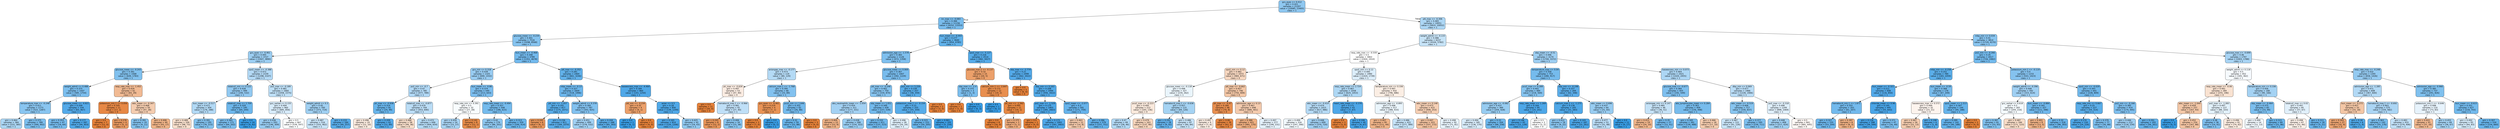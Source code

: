 digraph Tree {
node [shape=box, style="filled, rounded", color="black", fontname="helvetica"] ;
edge [fontname="helvetica"] ;
0 [label="gcs_eyes <= 0.412\ngini = 0.421\nsamples = 21207\nvalue = [10085, 23405]\nclass = 1", fillcolor="#8ec7f0"] ;
1 [label="inr_max <= -0.083\ngini = 0.366\nsamples = 11156\nvalue = [4252, 13353]\nclass = 1", fillcolor="#78bced"] ;
0 -> 1 [labeldistance=2.5, labelangle=45, headlabel="True"] ;
2 [label="glucose_mean <= -0.234\ngini = 0.401\nsamples = 7516\nvalue = [3298, 8568]\nclass = 1", fillcolor="#85c3ef"] ;
1 -> 2 ;
3 [label="gcs_eyes <= -0.461\ngini = 0.445\nsamples = 3727\nvalue = [1947, 3890]\nclass = 1", fillcolor="#9ccef2"] ;
2 -> 3 ;
4 [label="glucose_mean <= -0.243\ngini = 0.391\nsamples = 1568\nvalue = [649, 1783]\nclass = 1", fillcolor="#81c1ee"] ;
3 -> 4 ;
5 [label="weight_admit <= 0.488\ngini = 0.375\nsamples = 1507\nvalue = [585, 1754]\nclass = 1", fillcolor="#7bbeee"] ;
4 -> 5 ;
6 [label="temperature_max <= -0.248\ngini = 0.411\nsamples = 1173\nvalue = [522, 1287]\nclass = 1", fillcolor="#89c5f0"] ;
5 -> 6 ;
7 [label="gini = 0.464\nsamples = 384\nvalue = [222, 385]\nclass = 1", fillcolor="#abd6f4"] ;
6 -> 7 ;
8 [label="gini = 0.375\nsamples = 789\nvalue = [300, 902]\nclass = 1", fillcolor="#7bbeee"] ;
6 -> 8 ;
9 [label="glucose_mean <= -0.821\ngini = 0.209\nsamples = 334\nvalue = [63, 467]\nclass = 1", fillcolor="#54aae9"] ;
5 -> 9 ;
10 [label="gini = 0.353\nsamples = 47\nvalue = [19, 64]\nclass = 1", fillcolor="#74baed"] ;
9 -> 10 ;
11 [label="gini = 0.177\nsamples = 287\nvalue = [44, 403]\nclass = 1", fillcolor="#4fa8e8"] ;
9 -> 11 ;
12 [label="resp_rate_max <= -1.452\ngini = 0.429\nsamples = 61\nvalue = [64, 29]\nclass = 0", fillcolor="#f1ba93"] ;
4 -> 12 ;
13 [label="potassium_min.1 <= 0.056\ngini = 0.105\nsamples = 11\nvalue = [17, 1]\nclass = 0", fillcolor="#e78845"] ;
12 -> 13 ;
14 [label="gini = 0.0\nsamples = 7\nvalue = [12, 0]\nclass = 0", fillcolor="#e58139"] ;
13 -> 14 ;
15 [label="gini = 0.278\nsamples = 4\nvalue = [5, 1]\nclass = 0", fillcolor="#ea9a61"] ;
13 -> 15 ;
16 [label="wbc_mean <= -0.347\ngini = 0.468\nsamples = 50\nvalue = [47, 28]\nclass = 0", fillcolor="#f4ccaf"] ;
12 -> 16 ;
17 [label="gini = 0.391\nsamples = 10\nvalue = [4, 11]\nclass = 1", fillcolor="#81c1ee"] ;
16 -> 17 ;
18 [label="gini = 0.406\nsamples = 40\nvalue = [43, 17]\nclass = 0", fillcolor="#efb387"] ;
16 -> 18 ;
19 [label="spo2_mean <= -0.388\ngini = 0.472\nsamples = 2159\nvalue = [1298, 2107]\nclass = 1", fillcolor="#b3d9f5"] ;
3 -> 19 ;
20 [label="totalco2_min <= 0.122\ngini = 0.428\nsamples = 499\nvalue = [240, 532]\nclass = 1", fillcolor="#92c9f1"] ;
19 -> 20 ;
21 [label="bun_mean <= -0.517\ngini = 0.471\nsamples = 304\nvalue = [176, 288]\nclass = 1", fillcolor="#b2d9f5"] ;
20 -> 21 ;
22 [label="gini = 0.489\nsamples = 109\nvalue = [98, 73]\nclass = 0", fillcolor="#f8dfcc"] ;
21 -> 22 ;
23 [label="gini = 0.391\nsamples = 195\nvalue = [78, 215]\nclass = 1", fillcolor="#81c1ee"] ;
21 -> 23 ;
24 [label="totalco2_max <= 2.709\ngini = 0.329\nsamples = 195\nvalue = [64, 244]\nclass = 1", fillcolor="#6db7ec"] ;
20 -> 24 ;
25 [label="gini = 0.365\nsamples = 171\nvalue = [64, 202]\nclass = 1", fillcolor="#78bced"] ;
24 -> 25 ;
26 [label="gini = 0.0\nsamples = 24\nvalue = [0, 42]\nclass = 1", fillcolor="#399de5"] ;
24 -> 26 ;
27 [label="po2_max <= -0.189\ngini = 0.481\nsamples = 1660\nvalue = [1058, 1575]\nclass = 1", fillcolor="#bedff6"] ;
19 -> 27 ;
28 [label="gcs_verbal <= 0.155\ngini = 0.494\nsamples = 960\nvalue = [685, 856]\nclass = 1", fillcolor="#d7ebfa"] ;
27 -> 28 ;
29 [label="gini = 0.436\nsamples = 293\nvalue = [146, 309]\nclass = 1", fillcolor="#97cbf1"] ;
28 -> 29 ;
30 [label="gini = 0.5\nsamples = 667\nvalue = [539, 547]\nclass = 1", fillcolor="#fcfeff"] ;
28 -> 30 ;
31 [label="weight_admit <= 0.3\ngini = 0.45\nsamples = 700\nvalue = [373, 719]\nclass = 1", fillcolor="#a0d0f2"] ;
27 -> 31 ;
32 [label="gini = 0.487\nsamples = 516\nvalue = [333, 462]\nclass = 1", fillcolor="#c8e4f8"] ;
31 -> 32 ;
33 [label="gini = 0.233\nsamples = 184\nvalue = [40, 257]\nclass = 1", fillcolor="#58ace9"] ;
31 -> 33 ;
34 [label="bun_mean <= -0.468\ngini = 0.348\nsamples = 3789\nvalue = [1351, 4678]\nclass = 1", fillcolor="#72b9ed"] ;
2 -> 34 ;
35 [label="gcs_min <= 0.318\ngini = 0.439\nsamples = 1325\nvalue = [690, 1432]\nclass = 1", fillcolor="#98ccf2"] ;
34 -> 35 ;
36 [label="po2_min <= -0.7\ngini = 0.47\nsamples = 785\nvalue = [477, 789]\nclass = 1", fillcolor="#b1d8f5"] ;
35 -> 36 ;
37 [label="ph_max <= -0.938\ngini = 0.314\nsamples = 81\nvalue = [24, 99]\nclass = 1", fillcolor="#69b5eb"] ;
36 -> 37 ;
38 [label="gini = 0.496\nsamples = 19\nvalue = [12, 10]\nclass = 0", fillcolor="#fbeade"] ;
37 -> 38 ;
39 [label="gini = 0.209\nsamples = 62\nvalue = [12, 89]\nclass = 1", fillcolor="#54aae9"] ;
37 -> 39 ;
40 [label="totalco2_max <= -0.877\ngini = 0.479\nsamples = 704\nvalue = [453, 690]\nclass = 1", fillcolor="#bbddf6"] ;
36 -> 40 ;
41 [label="gini = 0.488\nsamples = 58\nvalue = [49, 36]\nclass = 0", fillcolor="#f8deca"] ;
40 -> 41 ;
42 [label="gini = 0.472\nsamples = 646\nvalue = [404, 654]\nclass = 1", fillcolor="#b3daf5"] ;
40 -> 42 ;
43 [label="bun_mean <= -0.86\ngini = 0.374\nsamples = 540\nvalue = [213, 643]\nclass = 1", fillcolor="#7bbdee"] ;
35 -> 43 ;
44 [label="resp_rate_min <= 0.391\ngini = 0.5\nsamples = 32\nvalue = [27, 28]\nclass = 1", fillcolor="#f8fcfe"] ;
43 -> 44 ;
45 [label="gini = 0.459\nsamples = 24\nvalue = [15, 27]\nclass = 1", fillcolor="#a7d3f3"] ;
44 -> 45 ;
46 [label="gini = 0.142\nsamples = 8\nvalue = [12, 1]\nclass = 0", fillcolor="#e78c49"] ;
44 -> 46 ;
47 [label="resp_rate_mean <= -0.494\ngini = 0.357\nsamples = 508\nvalue = [186, 615]\nclass = 1", fillcolor="#75bbed"] ;
43 -> 47 ;
48 [label="gini = 0.42\nsamples = 179\nvalue = [86, 201]\nclass = 1", fillcolor="#8ec7f0"] ;
47 -> 48 ;
49 [label="gini = 0.313\nsamples = 329\nvalue = [100, 414]\nclass = 1", fillcolor="#69b5eb"] ;
47 -> 49 ;
50 [label="ptt_max <= -0.352\ngini = 0.281\nsamples = 2464\nvalue = [661, 3246]\nclass = 1", fillcolor="#61b1ea"] ;
34 -> 50 ;
51 [label="mbp_mean <= -0.13\ngini = 0.327\nsamples = 1604\nvalue = [518, 1996]\nclass = 1", fillcolor="#6cb6ec"] ;
50 -> 51 ;
52 [label="ptt_min <= -1.057\ngini = 0.241\nsamples = 817\nvalue = [175, 1071]\nclass = 1", fillcolor="#59ade9"] ;
51 -> 52 ;
53 [label="gini = 0.245\nsamples = 6\nvalue = [6, 1]\nclass = 0", fillcolor="#e9965a"] ;
52 -> 53 ;
54 [label="gini = 0.236\nsamples = 811\nvalue = [169, 1070]\nclass = 1", fillcolor="#58ace9"] ;
52 -> 54 ;
55 [label="weight_admit <= 0.378\ngini = 0.395\nsamples = 787\nvalue = [343, 925]\nclass = 1", fillcolor="#82c1ef"] ;
51 -> 55 ;
56 [label="gini = 0.451\nsamples = 499\nvalue = [278, 532]\nclass = 1", fillcolor="#a0d0f3"] ;
55 -> 56 ;
57 [label="gini = 0.244\nsamples = 288\nvalue = [65, 393]\nclass = 1", fillcolor="#5aade9"] ;
55 -> 57 ;
58 [label="baseexcess_max <= -4.464\ngini = 0.184\nsamples = 860\nvalue = [143, 1250]\nclass = 1", fillcolor="#50a8e8"] ;
50 -> 58 ;
59 [label="ptt_min <= -0.234\ngini = 0.32\nsamples = 4\nvalue = [4, 1]\nclass = 0", fillcolor="#eca06a"] ;
58 -> 59 ;
60 [label="gini = 0.0\nsamples = 1\nvalue = [0, 1]\nclass = 1", fillcolor="#399de5"] ;
59 -> 60 ;
61 [label="gini = 0.0\nsamples = 3\nvalue = [4, 0]\nclass = 0", fillcolor="#e58139"] ;
59 -> 61 ;
62 [label="asian <= 0.5\ngini = 0.18\nsamples = 856\nvalue = [139, 1249]\nclass = 1", fillcolor="#4fa8e8"] ;
58 -> 62 ;
63 [label="gini = 0.165\nsamples = 814\nvalue = [120, 1206]\nclass = 1", fillcolor="#4da7e8"] ;
62 -> 63 ;
64 [label="gini = 0.425\nsamples = 42\nvalue = [19, 43]\nclass = 1", fillcolor="#90c8f0"] ;
62 -> 64 ;
65 [label="bun_mean <= -0.443\ngini = 0.277\nsamples = 3640\nvalue = [954, 4785]\nclass = 1", fillcolor="#60b1ea"] ;
1 -> 65 ;
66 [label="admission_age <= -1.578\ngini = 0.383\nsamples = 1126\nvalue = [472, 1358]\nclass = 1", fillcolor="#7ebfee"] ;
65 -> 66 ;
67 [label="aniongap_max <= -0.177\ngini = 0.473\nsamples = 119\nvalue = [80, 129]\nclass = 1", fillcolor="#b4daf5"] ;
66 -> 67 ;
68 [label="ph_max <= -0.626\ngini = 0.497\nsamples = 53\nvalue = [47, 40]\nclass = 0", fillcolor="#fbece2"] ;
67 -> 68 ;
69 [label="gini = 0.0\nsamples = 11\nvalue = [20, 0]\nclass = 0", fillcolor="#e58139"] ;
68 -> 69 ;
70 [label="hematocrit_max.1 <= -0.966\ngini = 0.481\nsamples = 42\nvalue = [27, 40]\nclass = 1", fillcolor="#bfdff7"] ;
68 -> 70 ;
71 [label="gini = 0.245\nsamples = 8\nvalue = [12, 2]\nclass = 0", fillcolor="#e9965a"] ;
70 -> 71 ;
72 [label="gini = 0.406\nsamples = 34\nvalue = [15, 38]\nclass = 1", fillcolor="#87c4ef"] ;
70 -> 72 ;
73 [label="calcium_max.1 <= -1.768\ngini = 0.395\nsamples = 66\nvalue = [33, 89]\nclass = 1", fillcolor="#82c1ef"] ;
67 -> 73 ;
74 [label="gcs_eyes <= -0.461\ngini = 0.219\nsamples = 4\nvalue = [7, 1]\nclass = 0", fillcolor="#e99355"] ;
73 -> 74 ;
75 [label="gini = 0.0\nsamples = 3\nvalue = [7, 0]\nclass = 0", fillcolor="#e58139"] ;
74 -> 75 ;
76 [label="gini = 0.0\nsamples = 1\nvalue = [0, 1]\nclass = 1", fillcolor="#399de5"] ;
74 -> 76 ;
77 [label="pco2_min <= 1.646\ngini = 0.352\nsamples = 62\nvalue = [26, 88]\nclass = 1", fillcolor="#74baed"] ;
73 -> 77 ;
78 [label="gini = 0.32\nsamples = 59\nvalue = [22, 88]\nclass = 1", fillcolor="#6ab6ec"] ;
77 -> 78 ;
79 [label="gini = 0.0\nsamples = 3\nvalue = [4, 0]\nclass = 0", fillcolor="#e58139"] ;
77 -> 79 ;
80 [label="glucose_mean <= 0.069\ngini = 0.367\nsamples = 1007\nvalue = [392, 1229]\nclass = 1", fillcolor="#78bced"] ;
66 -> 80 ;
81 [label="ptt_max <= -0.246\ngini = 0.401\nsamples = 750\nvalue = [334, 870]\nclass = 1", fillcolor="#85c3ef"] ;
80 -> 81 ;
82 [label="abs_neutrophils_mean <= -1.054\ngini = 0.454\nsamples = 311\nvalue = [177, 331]\nclass = 1", fillcolor="#a3d1f3"] ;
81 -> 82 ;
83 [label="gini = 0.404\nsamples = 23\nvalue = [23, 9]\nclass = 0", fillcolor="#efb286"] ;
82 -> 83 ;
84 [label="gini = 0.438\nsamples = 288\nvalue = [154, 322]\nclass = 1", fillcolor="#98ccf1"] ;
82 -> 84 ;
85 [label="sbp_mean <= 1.051\ngini = 0.349\nsamples = 439\nvalue = [157, 539]\nclass = 1", fillcolor="#73baed"] ;
81 -> 85 ;
86 [label="gini = 0.332\nsamples = 411\nvalue = [137, 515]\nclass = 1", fillcolor="#6eb7ec"] ;
85 -> 86 ;
87 [label="gini = 0.496\nsamples = 28\nvalue = [20, 24]\nclass = 1", fillcolor="#deeffb"] ;
85 -> 87 ;
88 [label="po2_min <= 5.226\ngini = 0.239\nsamples = 257\nvalue = [58, 359]\nclass = 1", fillcolor="#59ade9"] ;
80 -> 88 ;
89 [label="potassium_max.1 <= -0.154\ngini = 0.23\nsamples = 255\nvalue = [55, 359]\nclass = 1", fillcolor="#57ace9"] ;
88 -> 89 ;
90 [label="gini = 0.315\nsamples = 153\nvalue = [50, 205]\nclass = 1", fillcolor="#69b5eb"] ;
89 -> 90 ;
91 [label="gini = 0.061\nsamples = 102\nvalue = [5, 154]\nclass = 1", fillcolor="#3fa0e6"] ;
89 -> 91 ;
92 [label="gini = 0.0\nsamples = 2\nvalue = [3, 0]\nclass = 0", fillcolor="#e58139"] ;
88 -> 92 ;
93 [label="spo2_max <= -5.127\ngini = 0.216\nsamples = 2514\nvalue = [482, 3427]\nclass = 1", fillcolor="#55abe9"] ;
65 -> 93 ;
94 [label="glucose_max.2 <= -0.137\ngini = 0.32\nsamples = 15\nvalue = [20, 5]\nclass = 0", fillcolor="#eca06a"] ;
93 -> 94 ;
95 [label="sbp_max <= -2.4\ngini = 0.375\nsamples = 3\nvalue = [1, 3]\nclass = 1", fillcolor="#7bbeee"] ;
94 -> 95 ;
96 [label="gini = 0.0\nsamples = 1\nvalue = [1, 0]\nclass = 0", fillcolor="#e58139"] ;
95 -> 96 ;
97 [label="gini = 0.0\nsamples = 2\nvalue = [0, 3]\nclass = 1", fillcolor="#399de5"] ;
95 -> 97 ;
98 [label="calcium_min.1 <= -2.647\ngini = 0.172\nsamples = 12\nvalue = [19, 2]\nclass = 0", fillcolor="#e88e4e"] ;
94 -> 98 ;
99 [label="gini = 0.0\nsamples = 1\nvalue = [0, 1]\nclass = 1", fillcolor="#399de5"] ;
98 -> 99 ;
100 [label="ph_min <= -1.562\ngini = 0.095\nsamples = 11\nvalue = [19, 1]\nclass = 0", fillcolor="#e68843"] ;
98 -> 100 ;
101 [label="gini = 0.0\nsamples = 8\nvalue = [16, 0]\nclass = 0", fillcolor="#e58139"] ;
100 -> 101 ;
102 [label="gini = 0.375\nsamples = 3\nvalue = [3, 1]\nclass = 0", fillcolor="#eeab7b"] ;
100 -> 102 ;
103 [label="sbp_max <= -2.774\ngini = 0.21\nsamples = 2499\nvalue = [462, 3422]\nclass = 1", fillcolor="#54aae9"] ;
93 -> 103 ;
104 [label="gini = 0.0\nsamples = 5\nvalue = [6, 0]\nclass = 0", fillcolor="#e58139"] ;
103 -> 104 ;
105 [label="sbp_min <= 0.163\ngini = 0.208\nsamples = 2494\nvalue = [456, 3422]\nclass = 1", fillcolor="#53aae8"] ;
103 -> 105 ;
106 [label="po2_max <= -1.529\ngini = 0.175\nsamples = 1903\nvalue = [285, 2663]\nclass = 1", fillcolor="#4ea7e8"] ;
105 -> 106 ;
107 [label="gini = 0.0\nsamples = 1\nvalue = [4, 0]\nclass = 0", fillcolor="#e58139"] ;
106 -> 107 ;
108 [label="gini = 0.173\nsamples = 1902\nvalue = [281, 2663]\nclass = 1", fillcolor="#4ea7e8"] ;
106 -> 108 ;
109 [label="spo2_mean <= -2.077\ngini = 0.3\nsamples = 591\nvalue = [171, 759]\nclass = 1", fillcolor="#66b3eb"] ;
105 -> 109 ;
110 [label="gini = 0.463\nsamples = 12\nvalue = [14, 8]\nclass = 0", fillcolor="#f4c9aa"] ;
109 -> 110 ;
111 [label="gini = 0.286\nsamples = 579\nvalue = [157, 751]\nclass = 1", fillcolor="#62b1ea"] ;
109 -> 111 ;
112 [label="ptt_max <= -0.306\ngini = 0.465\nsamples = 10051\nvalue = [5833, 10052]\nclass = 1", fillcolor="#acd6f4"] ;
0 -> 112 [labeldistance=2.5, labelangle=-45, headlabel="False"] ;
113 [label="weight_admit <= -0.133\ngini = 0.486\nsamples = 6237\nvalue = [4104, 5782]\nclass = 1", fillcolor="#c6e3f7"] ;
112 -> 113 ;
114 [label="resp_rate_max <= -0.559\ngini = 0.5\nsamples = 3063\nvalue = [2404, 2410]\nclass = 1", fillcolor="#ffffff"] ;
113 -> 114 ;
115 [label="spo2_min <= 0.12\ngini = 0.482\nsamples = 1073\nvalue = [984, 671]\nclass = 0", fillcolor="#f7d7c0"] ;
114 -> 115 ;
116 [label="glucose_mean <= -0.118\ngini = 0.498\nsamples = 327\nvalue = [234, 262]\nclass = 1", fillcolor="#eaf5fc"] ;
115 -> 116 ;
117 [label="pco2_max <= -0.223\ngini = 0.495\nsamples = 212\nvalue = [165, 136]\nclass = 0", fillcolor="#fae9dc"] ;
116 -> 117 ;
118 [label="gini = 0.47\nsamples = 49\nvalue = [28, 46]\nclass = 1", fillcolor="#b2d9f5"] ;
117 -> 118 ;
119 [label="gini = 0.479\nsamples = 163\nvalue = [137, 90]\nclass = 0", fillcolor="#f6d4bb"] ;
117 -> 119 ;
120 [label="hematocrit_max.1 <= -0.636\ngini = 0.457\nsamples = 115\nvalue = [69, 126]\nclass = 1", fillcolor="#a5d3f3"] ;
116 -> 120 ;
121 [label="gini = 0.291\nsamples = 28\nvalue = [9, 42]\nclass = 1", fillcolor="#63b2eb"] ;
120 -> 121 ;
122 [label="gini = 0.486\nsamples = 87\nvalue = [60, 84]\nclass = 1", fillcolor="#c6e3f8"] ;
120 -> 122 ;
123 [label="ptt_max <= -0.662\ngini = 0.457\nsamples = 746\nvalue = [750, 409]\nclass = 0", fillcolor="#f3c6a5"] ;
115 -> 123 ;
124 [label="ph_max <= -0.47\ngini = 0.184\nsamples = 48\nvalue = [70, 8]\nclass = 0", fillcolor="#e88f50"] ;
123 -> 124 ;
125 [label="gini = 0.497\nsamples = 9\nvalue = [7, 6]\nclass = 0", fillcolor="#fbede3"] ;
124 -> 125 ;
126 [label="gini = 0.06\nsamples = 39\nvalue = [63, 2]\nclass = 0", fillcolor="#e6853f"] ;
124 -> 126 ;
127 [label="admission_age <= 0.13\ngini = 0.467\nsamples = 698\nvalue = [680, 401]\nclass = 0", fillcolor="#f4cbae"] ;
123 -> 127 ;
128 [label="gini = 0.386\nsamples = 421\nvalue = [481, 170]\nclass = 0", fillcolor="#eeae7f"] ;
127 -> 128 ;
129 [label="gini = 0.497\nsamples = 277\nvalue = [199, 231]\nclass = 1", fillcolor="#e4f1fb"] ;
127 -> 129 ;
130 [label="spo2_min <= 0.12\ngini = 0.495\nsamples = 1990\nvalue = [1420, 1739]\nclass = 1", fillcolor="#dbedfa"] ;
114 -> 130 ;
131 [label="resp_rate_mean <= 2.724\ngini = 0.467\nsamples = 1058\nvalue = [624, 1053]\nclass = 1", fillcolor="#aed7f4"] ;
130 -> 131 ;
132 [label="wbc_mean <= -0.414\ngini = 0.474\nsamples = 1015\nvalue = [617, 986]\nclass = 1", fillcolor="#b5daf5"] ;
131 -> 132 ;
133 [label="gini = 0.499\nsamples = 316\nvalue = [247, 266]\nclass = 1", fillcolor="#f1f8fd"] ;
132 -> 133 ;
134 [label="gini = 0.448\nsamples = 699\nvalue = [370, 720]\nclass = 1", fillcolor="#9fcff2"] ;
132 -> 134 ;
135 [label="heart_rate_mean <= -0.376\ngini = 0.171\nsamples = 43\nvalue = [7, 67]\nclass = 1", fillcolor="#4ea7e8"] ;
131 -> 135 ;
136 [label="gini = 0.0\nsamples = 3\nvalue = [3, 0]\nclass = 0", fillcolor="#e58139"] ;
135 -> 136 ;
137 [label="gini = 0.106\nsamples = 40\nvalue = [4, 67]\nclass = 1", fillcolor="#45a3e7"] ;
135 -> 137 ;
138 [label="temperature_min <= 0.336\ngini = 0.497\nsamples = 932\nvalue = [796, 686]\nclass = 0", fillcolor="#fbeee4"] ;
130 -> 138 ;
139 [label="admission_age <= -0.895\ngini = 0.498\nsamples = 517\nvalue = [388, 433]\nclass = 1", fillcolor="#eaf5fc"] ;
138 -> 139 ;
140 [label="gini = 0.407\nsamples = 95\nvalue = [111, 44]\nclass = 0", fillcolor="#efb387"] ;
139 -> 140 ;
141 [label="gini = 0.486\nsamples = 422\nvalue = [277, 389]\nclass = 1", fillcolor="#c6e3f8"] ;
139 -> 141 ;
142 [label="wbc_mean <= 0.148\ngini = 0.473\nsamples = 415\nvalue = [408, 253]\nclass = 0", fillcolor="#f5cfb4"] ;
138 -> 142 ;
143 [label="gini = 0.447\nsamples = 323\nvalue = [337, 172]\nclass = 0", fillcolor="#f2c19e"] ;
142 -> 143 ;
144 [label="gini = 0.498\nsamples = 92\nvalue = [71, 81]\nclass = 1", fillcolor="#e7f3fc"] ;
142 -> 144 ;
145 [label="sbp_mean <= -0.51\ngini = 0.446\nsamples = 3174\nvalue = [1700, 3372]\nclass = 1", fillcolor="#9dcef2"] ;
113 -> 145 ;
146 [label="temperature_max <= 0.04\ngini = 0.358\nsamples = 753\nvalue = [280, 917]\nclass = 1", fillcolor="#75bbed"] ;
145 -> 146 ;
147 [label="pco2_max <= 0.289\ngini = 0.401\nsamples = 484\nvalue = [218, 569]\nclass = 1", fillcolor="#85c3ef"] ;
146 -> 147 ;
148 [label="admission_age <= -0.082\ngini = 0.437\nsamples = 389\nvalue = [204, 428]\nclass = 1", fillcolor="#97ccf1"] ;
147 -> 148 ;
149 [label="gini = 0.494\nsamples = 185\nvalue = [136, 170]\nclass = 1", fillcolor="#d7ebfa"] ;
148 -> 149 ;
150 [label="gini = 0.33\nsamples = 204\nvalue = [68, 258]\nclass = 1", fillcolor="#6db7ec"] ;
148 -> 150 ;
151 [label="resp_rate_mean <= 1.269\ngini = 0.164\nsamples = 95\nvalue = [14, 141]\nclass = 1", fillcolor="#4da7e8"] ;
147 -> 151 ;
152 [label="gini = 0.146\nsamples = 93\nvalue = [12, 139]\nclass = 1", fillcolor="#4aa5e7"] ;
151 -> 152 ;
153 [label="gini = 0.5\nsamples = 2\nvalue = [2, 2]\nclass = 0", fillcolor="#ffffff"] ;
151 -> 153 ;
154 [label="sbp_min <= -0.198\ngini = 0.257\nsamples = 269\nvalue = [62, 348]\nclass = 1", fillcolor="#5caeea"] ;
146 -> 154 ;
155 [label="calcium_max.1 <= -1.275\ngini = 0.178\nsamples = 205\nvalue = [31, 283]\nclass = 1", fillcolor="#4fa8e8"] ;
154 -> 155 ;
156 [label="gini = 0.412\nsamples = 18\nvalue = [9, 22]\nclass = 1", fillcolor="#8ac5f0"] ;
155 -> 156 ;
157 [label="gini = 0.143\nsamples = 187\nvalue = [22, 261]\nclass = 1", fillcolor="#4aa5e7"] ;
155 -> 157 ;
158 [label="wbc_mean <= 0.696\ngini = 0.437\nsamples = 64\nvalue = [31, 65]\nclass = 1", fillcolor="#97ccf1"] ;
154 -> 158 ;
159 [label="gini = 0.477\nsamples = 53\nvalue = [31, 48]\nclass = 1", fillcolor="#b9dcf6"] ;
158 -> 159 ;
160 [label="gini = 0.0\nsamples = 11\nvalue = [0, 17]\nclass = 1", fillcolor="#399de5"] ;
158 -> 160 ;
161 [label="baseexcess_min <= 0.073\ngini = 0.464\nsamples = 2421\nvalue = [1420, 2455]\nclass = 1", fillcolor="#acd6f4"] ;
145 -> 161 ;
162 [label="glucose_max <= -0.677\ngini = 0.384\nsamples = 455\nvalue = [192, 549]\nclass = 1", fillcolor="#7ebfee"] ;
161 -> 162 ;
163 [label="aniongap_min <= 0.147\ngini = 0.485\nsamples = 46\nvalue = [36, 51]\nclass = 1", fillcolor="#c5e2f7"] ;
162 -> 163 ;
164 [label="gini = 0.415\nsamples = 19\nvalue = [24, 10]\nclass = 0", fillcolor="#f0b58b"] ;
163 -> 164 ;
165 [label="gini = 0.35\nsamples = 27\nvalue = [12, 41]\nclass = 1", fillcolor="#73baed"] ;
163 -> 165 ;
166 [label="abs_lymphocytes_mean <= 0.284\ngini = 0.363\nsamples = 409\nvalue = [156, 498]\nclass = 1", fillcolor="#77bced"] ;
162 -> 166 ;
167 [label="gini = 0.345\nsamples = 391\nvalue = [139, 488]\nclass = 1", fillcolor="#71b9ec"] ;
166 -> 167 ;
168 [label="gini = 0.466\nsamples = 18\nvalue = [17, 10]\nclass = 0", fillcolor="#f4cbad"] ;
166 -> 168 ;
169 [label="dbp_min <= 0.069\ngini = 0.477\nsamples = 1966\nvalue = [1228, 1906]\nclass = 1", fillcolor="#b9dcf6"] ;
161 -> 169 ;
170 [label="wbc_mean <= -0.519\ngini = 0.406\nsamples = 717\nvalue = [330, 837]\nclass = 1", fillcolor="#87c4ef"] ;
169 -> 170 ;
171 [label="gini = 0.487\nsamples = 122\nvalue = [91, 126]\nclass = 1", fillcolor="#c8e4f8"] ;
170 -> 171 ;
172 [label="gini = 0.377\nsamples = 595\nvalue = [239, 711]\nclass = 1", fillcolor="#7cbeee"] ;
170 -> 172 ;
173 [label="po2_max <= -0.318\ngini = 0.496\nsamples = 1249\nvalue = [898, 1069]\nclass = 1", fillcolor="#dfeffb"] ;
169 -> 173 ;
174 [label="gini = 0.448\nsamples = 408\nvalue = [217, 424]\nclass = 1", fillcolor="#9ecff2"] ;
173 -> 174 ;
175 [label="gini = 0.5\nsamples = 841\nvalue = [681, 645]\nclass = 0", fillcolor="#fef8f5"] ;
173 -> 175 ;
176 [label="mbp_min <= 0.034\ngini = 0.41\nsamples = 3814\nvalue = [1729, 4270]\nclass = 1", fillcolor="#89c5f0"] ;
112 -> 176 ;
177 [label="po2_min <= -0.266\ngini = 0.35\nsamples = 2017\nvalue = [726, 2482]\nclass = 1", fillcolor="#73baed"] ;
176 -> 177 ;
178 [label="mbp_min <= -0.258\ngini = 0.251\nsamples = 784\nvalue = [183, 1059]\nclass = 1", fillcolor="#5baee9"] ;
177 -> 178 ;
179 [label="bun_mean <= -0.321\ngini = 0.211\nsamples = 608\nvalue = [116, 850]\nclass = 1", fillcolor="#54aae9"] ;
178 -> 179 ;
180 [label="hematocrit_min.1 <= 1.871\ngini = 0.352\nsamples = 163\nvalue = [61, 207]\nclass = 1", fillcolor="#73baed"] ;
179 -> 180 ;
181 [label="gini = 0.327\nsamples = 155\nvalue = [53, 204]\nclass = 1", fillcolor="#6cb6ec"] ;
180 -> 181 ;
182 [label="gini = 0.397\nsamples = 8\nvalue = [8, 3]\nclass = 0", fillcolor="#efb083"] ;
180 -> 182 ;
183 [label="chloride_mean <= 0.96\ngini = 0.145\nsamples = 445\nvalue = [55, 643]\nclass = 1", fillcolor="#4aa5e7"] ;
179 -> 183 ;
184 [label="gini = 0.116\nsamples = 398\nvalue = [39, 594]\nclass = 1", fillcolor="#46a3e7"] ;
183 -> 184 ;
185 [label="gini = 0.371\nsamples = 47\nvalue = [16, 49]\nclass = 1", fillcolor="#7abded"] ;
183 -> 185 ;
186 [label="bun_mean <= -0.59\ngini = 0.368\nsamples = 176\nvalue = [67, 209]\nclass = 1", fillcolor="#78bced"] ;
178 -> 186 ;
187 [label="baseexcess_max <= 0.572\ngini = 0.499\nsamples = 32\nvalue = [23, 21]\nclass = 0", fillcolor="#fdf4ee"] ;
186 -> 187 ;
188 [label="gini = 0.467\nsamples = 26\nvalue = [22, 13]\nclass = 0", fillcolor="#f4cbae"] ;
187 -> 188 ;
189 [label="gini = 0.198\nsamples = 6\nvalue = [1, 8]\nclass = 1", fillcolor="#52a9e8"] ;
187 -> 189 ;
190 [label="spo2_mean <= 1.213\ngini = 0.307\nsamples = 144\nvalue = [44, 188]\nclass = 1", fillcolor="#67b4eb"] ;
186 -> 190 ;
191 [label="gini = 0.289\nsamples = 142\nvalue = [40, 188]\nclass = 1", fillcolor="#63b2eb"] ;
190 -> 191 ;
192 [label="gini = 0.0\nsamples = 2\nvalue = [4, 0]\nclass = 0", fillcolor="#e58139"] ;
190 -> 192 ;
193 [label="potassium_min.1 <= -0.119\ngini = 0.4\nsamples = 1233\nvalue = [543, 1423]\nclass = 1", fillcolor="#85c2ef"] ;
177 -> 193 ;
194 [label="weight_admit <= -0.396\ngini = 0.448\nsamples = 592\nvalue = [315, 614]\nclass = 1", fillcolor="#9fcff2"] ;
193 -> 194 ;
195 [label="gcs_verbal <= 0.618\ngini = 0.5\nsamples = 265\nvalue = [204, 216]\nclass = 1", fillcolor="#f4fafe"] ;
194 -> 195 ;
196 [label="gini = 0.387\nsamples = 81\nvalue = [33, 93]\nclass = 1", fillcolor="#7fc0ee"] ;
195 -> 196 ;
197 [label="gini = 0.487\nsamples = 184\nvalue = [171, 123]\nclass = 0", fillcolor="#f8dcc7"] ;
195 -> 197 ;
198 [label="bun_mean <= -0.884\ngini = 0.341\nsamples = 327\nvalue = [111, 398]\nclass = 1", fillcolor="#70b8ec"] ;
194 -> 198 ;
199 [label="gini = 0.401\nsamples = 9\nvalue = [13, 5]\nclass = 0", fillcolor="#efb185"] ;
198 -> 199 ;
200 [label="gini = 0.32\nsamples = 318\nvalue = [98, 393]\nclass = 1", fillcolor="#6ab5eb"] ;
198 -> 200 ;
201 [label="spo2_min <= -0.029\ngini = 0.343\nsamples = 641\nvalue = [228, 809]\nclass = 1", fillcolor="#71b9ec"] ;
193 -> 201 ;
202 [label="resp_rate_min <= 0.667\ngini = 0.25\nsamples = 227\nvalue = [54, 314]\nclass = 1", fillcolor="#5baee9"] ;
201 -> 202 ;
203 [label="gini = 0.174\nsamples = 150\nvalue = [24, 226]\nclass = 1", fillcolor="#4ea7e8"] ;
202 -> 203 ;
204 [label="gini = 0.379\nsamples = 77\nvalue = [30, 88]\nclass = 1", fillcolor="#7cbeee"] ;
202 -> 204 ;
205 [label="po2_min <= -0.166\ngini = 0.385\nsamples = 414\nvalue = [174, 495]\nclass = 1", fillcolor="#7fbfee"] ;
201 -> 205 ;
206 [label="gini = 0.446\nsamples = 212\nvalue = [118, 234]\nclass = 1", fillcolor="#9dcef2"] ;
205 -> 206 ;
207 [label="gini = 0.291\nsamples = 202\nvalue = [56, 261]\nclass = 1", fillcolor="#63b2eb"] ;
205 -> 207 ;
208 [label="glucose_max <= -0.699\ngini = 0.46\nsamples = 1797\nvalue = [1003, 1788]\nclass = 1", fillcolor="#a8d4f4"] ;
176 -> 208 ;
209 [label="weight_admit <= 0.118\ngini = 0.5\nsamples = 452\nvalue = [345, 362]\nclass = 1", fillcolor="#f6fafe"] ;
208 -> 209 ;
210 [label="resp_rate_mean <= -0.06\ngini = 0.491\nsamples = 284\nvalue = [255, 196]\nclass = 0", fillcolor="#f9e2d1"] ;
209 -> 210 ;
211 [label="wbc_mean <= -1.044\ngini = 0.459\nsamples = 157\nvalue = [167, 93]\nclass = 0", fillcolor="#f3c7a7"] ;
210 -> 211 ;
212 [label="gini = 0.0\nsamples = 3\nvalue = [0, 5]\nclass = 1", fillcolor="#399de5"] ;
211 -> 212 ;
213 [label="gini = 0.452\nsamples = 154\nvalue = [167, 88]\nclass = 0", fillcolor="#f3c3a1"] ;
211 -> 213 ;
214 [label="po2_max <= -1.083\ngini = 0.497\nsamples = 127\nvalue = [88, 103]\nclass = 1", fillcolor="#e2f1fb"] ;
210 -> 214 ;
215 [label="gini = 0.38\nsamples = 36\nvalue = [14, 41]\nclass = 1", fillcolor="#7dbeee"] ;
214 -> 215 ;
216 [label="gini = 0.496\nsamples = 91\nvalue = [74, 62]\nclass = 0", fillcolor="#fbebdf"] ;
214 -> 216 ;
217 [label="temperature_min <= 0.336\ngini = 0.456\nsamples = 168\nvalue = [90, 166]\nclass = 1", fillcolor="#a4d2f3"] ;
209 -> 217 ;
218 [label="sbp_mean <= -0.464\ngini = 0.375\nsamples = 83\nvalue = [33, 99]\nclass = 1", fillcolor="#7bbeee"] ;
217 -> 218 ;
219 [label="gini = 0.499\nsamples = 14\nvalue = [12, 13]\nclass = 1", fillcolor="#f0f7fd"] ;
218 -> 219 ;
220 [label="gini = 0.315\nsamples = 69\nvalue = [21, 86]\nclass = 1", fillcolor="#69b5eb"] ;
218 -> 220 ;
221 [label="totalco2_max <= 0.02\ngini = 0.497\nsamples = 85\nvalue = [57, 67]\nclass = 1", fillcolor="#e1f0fb"] ;
217 -> 221 ;
222 [label="gini = 0.498\nsamples = 67\nvalue = [52, 46]\nclass = 0", fillcolor="#fcf0e8"] ;
221 -> 222 ;
223 [label="gini = 0.311\nsamples = 18\nvalue = [5, 21]\nclass = 1", fillcolor="#68b4eb"] ;
221 -> 223 ;
224 [label="resp_rate_max <= -0.248\ngini = 0.432\nsamples = 1345\nvalue = [658, 1426]\nclass = 1", fillcolor="#94caf1"] ;
208 -> 224 ;
225 [label="admission_age <= -1.285\ngini = 0.471\nsamples = 608\nvalue = [367, 600]\nclass = 1", fillcolor="#b2d9f5"] ;
224 -> 225 ;
226 [label="bun_mean <= -0.272\ngini = 0.457\nsamples = 33\nvalue = [33, 18]\nclass = 0", fillcolor="#f3c6a5"] ;
225 -> 226 ;
227 [label="gini = 0.343\nsamples = 27\nvalue = [32, 9]\nclass = 0", fillcolor="#eca471"] ;
226 -> 227 ;
228 [label="gini = 0.18\nsamples = 6\nvalue = [1, 9]\nclass = 1", fillcolor="#4fa8e8"] ;
226 -> 228 ;
229 [label="hematocrit_max.1 <= -0.692\ngini = 0.463\nsamples = 575\nvalue = [334, 582]\nclass = 1", fillcolor="#abd5f4"] ;
225 -> 229 ;
230 [label="gini = 0.363\nsamples = 142\nvalue = [55, 176]\nclass = 1", fillcolor="#77bced"] ;
229 -> 230 ;
231 [label="gini = 0.483\nsamples = 433\nvalue = [279, 406]\nclass = 1", fillcolor="#c1e0f7"] ;
229 -> 231 ;
232 [label="admission_age <= -0.966\ngini = 0.385\nsamples = 737\nvalue = [291, 826]\nclass = 1", fillcolor="#7fc0ee"] ;
224 -> 232 ;
233 [label="potassium_min.1 <= -0.646\ngini = 0.498\nsamples = 110\nvalue = [73, 83]\nclass = 1", fillcolor="#e7f3fc"] ;
232 -> 233 ;
234 [label="gini = 0.422\nsamples = 41\nvalue = [37, 16]\nclass = 0", fillcolor="#f0b78f"] ;
233 -> 234 ;
235 [label="gini = 0.455\nsamples = 69\nvalue = [36, 67]\nclass = 1", fillcolor="#a3d2f3"] ;
233 -> 235 ;
236 [label="bun_mean <= -0.615\ngini = 0.351\nsamples = 627\nvalue = [218, 743]\nclass = 1", fillcolor="#73baed"] ;
232 -> 236 ;
237 [label="gini = 0.492\nsamples = 93\nvalue = [64, 83]\nclass = 1", fillcolor="#d2e9f9"] ;
236 -> 237 ;
238 [label="gini = 0.307\nsamples = 534\nvalue = [154, 660]\nclass = 1", fillcolor="#67b4eb"] ;
236 -> 238 ;
}